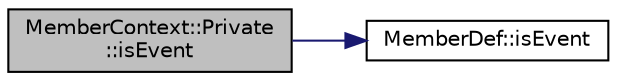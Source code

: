 digraph "MemberContext::Private::isEvent"
{
 // LATEX_PDF_SIZE
  edge [fontname="Helvetica",fontsize="10",labelfontname="Helvetica",labelfontsize="10"];
  node [fontname="Helvetica",fontsize="10",shape=record];
  rankdir="LR";
  Node1 [label="MemberContext::Private\l::isEvent",height=0.2,width=0.4,color="black", fillcolor="grey75", style="filled", fontcolor="black",tooltip=" "];
  Node1 -> Node2 [color="midnightblue",fontsize="10",style="solid",fontname="Helvetica"];
  Node2 [label="MemberDef::isEvent",height=0.2,width=0.4,color="black", fillcolor="white", style="filled",URL="$classMemberDef.html#a50b37ee8d3c1b7b10c2f38a6b8ca165f",tooltip=" "];
}
